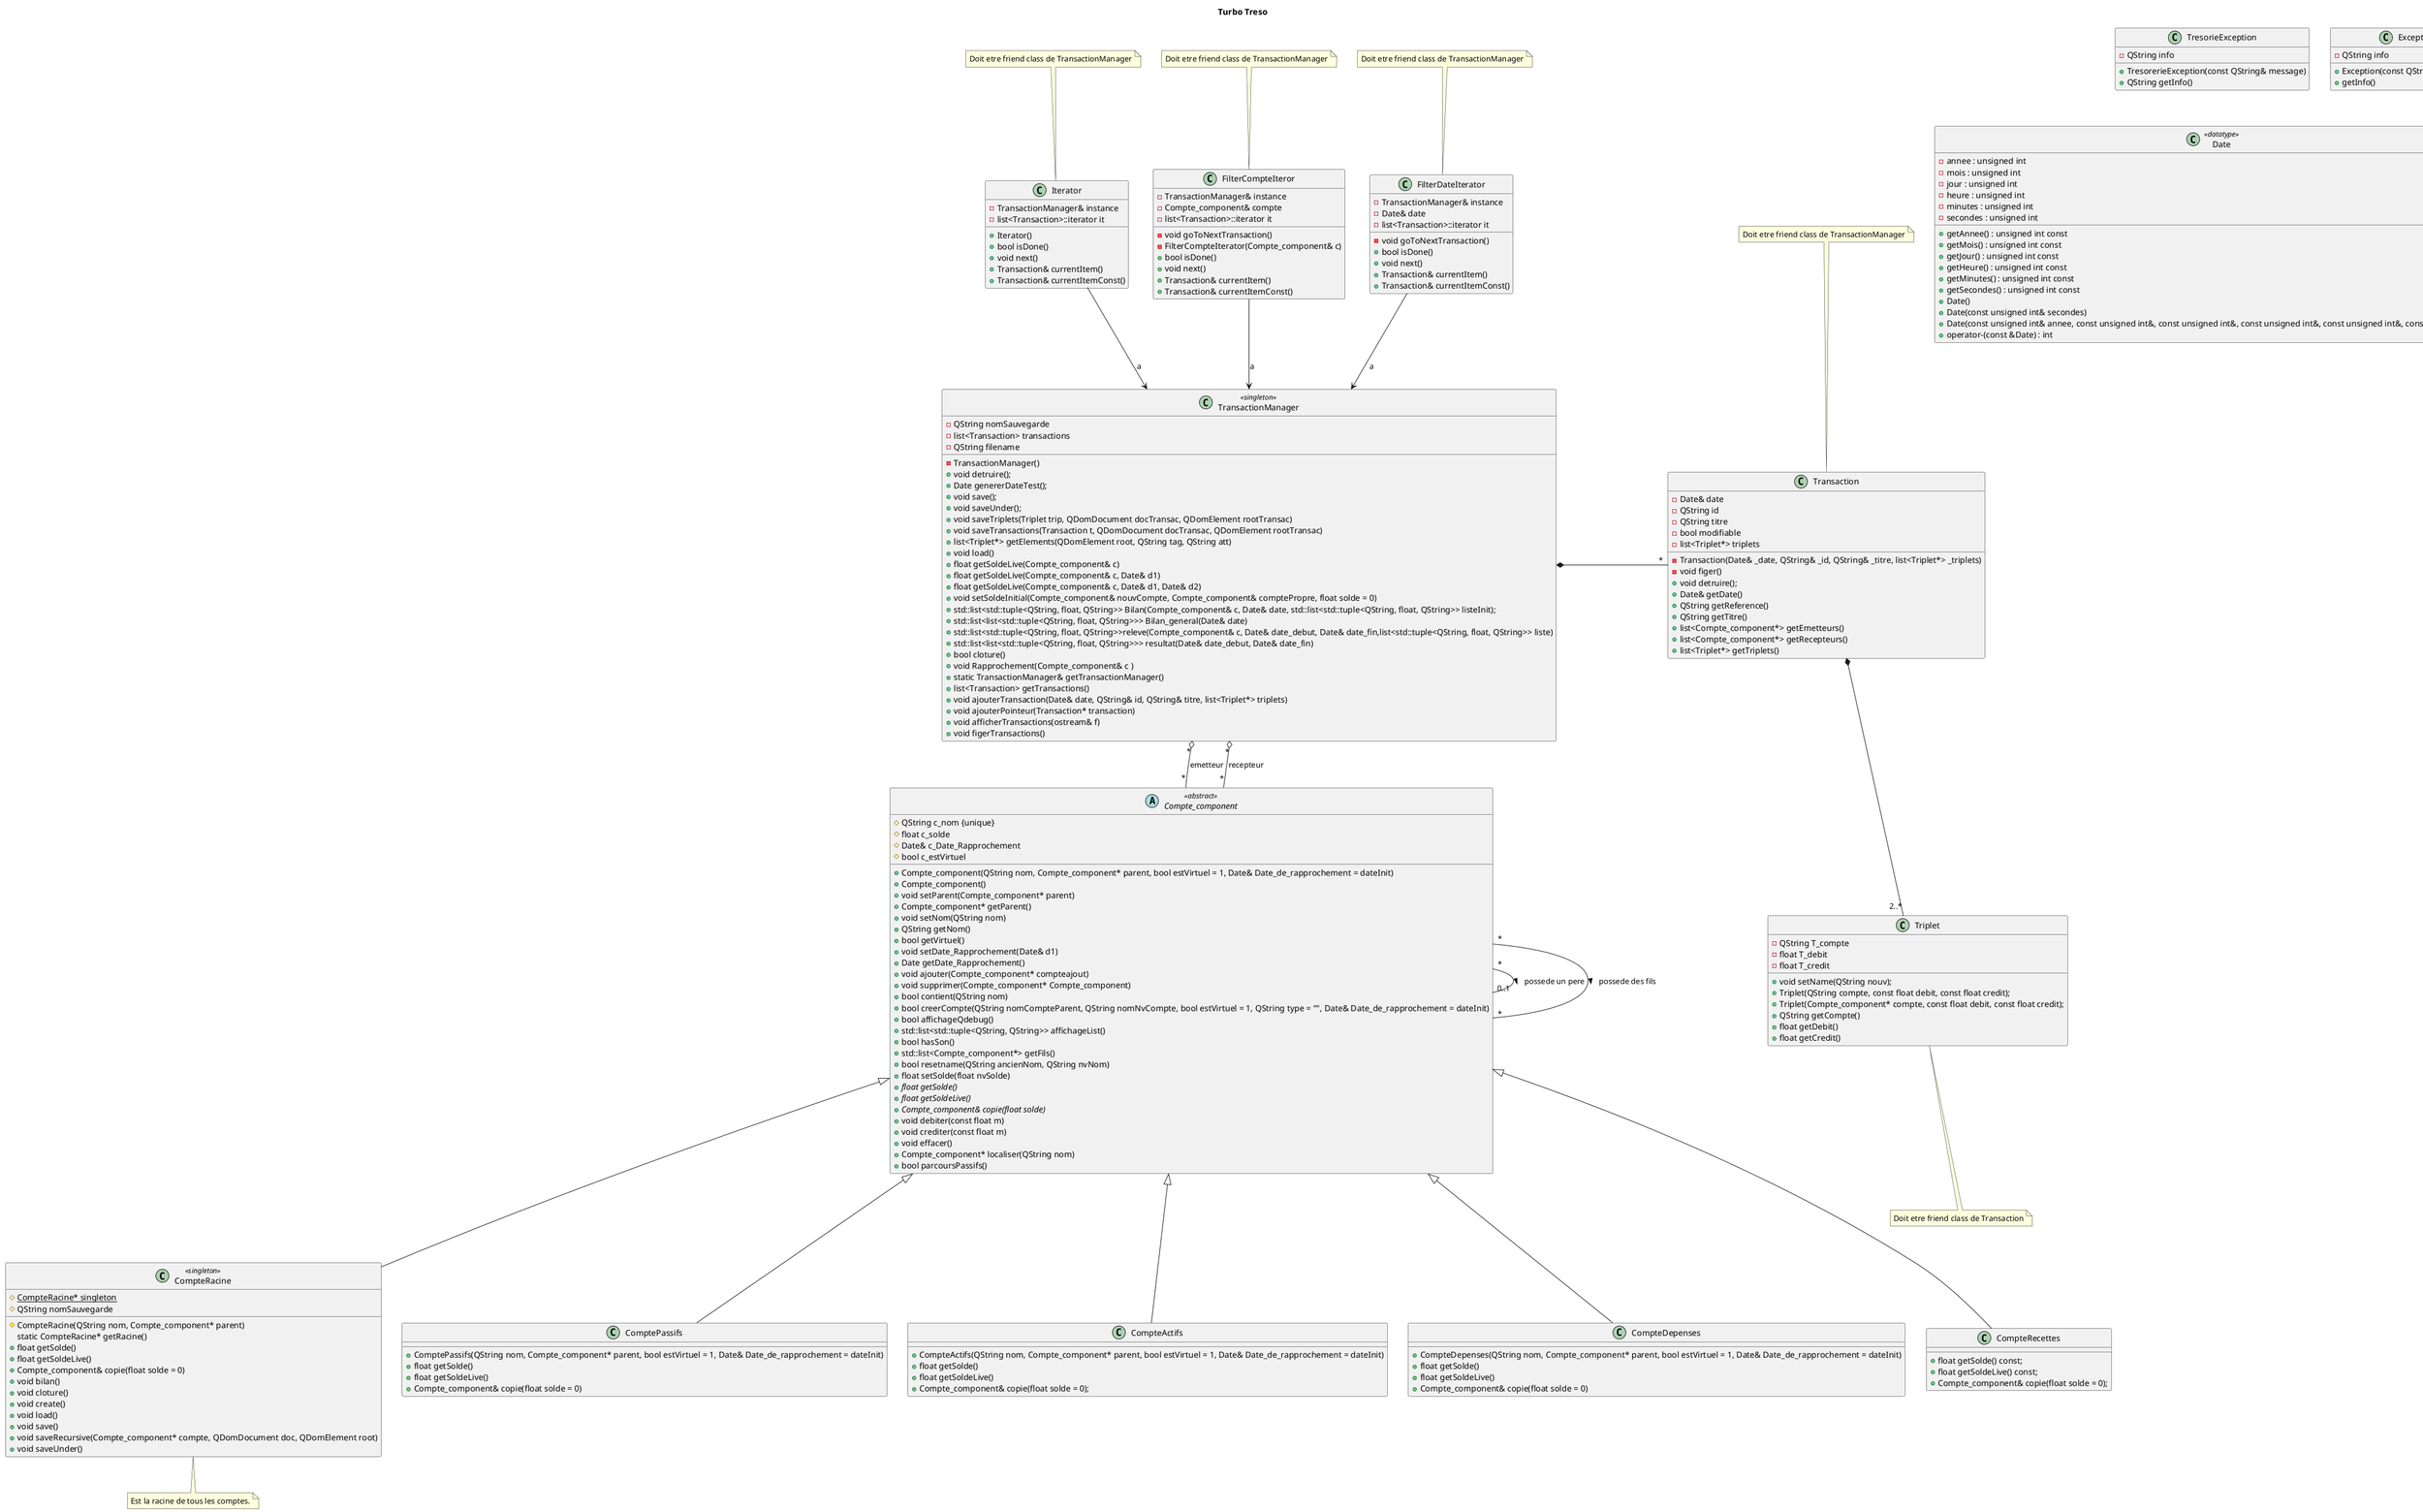 @startuml

title Turbo Treso

abstract class Compte_component <<abstract>>{
  #QString c_nom {unique}
  #float c_solde
  #Date& c_Date_Rapprochement
  #bool c_estVirtuel
  +Compte_component(QString nom, Compte_component* parent, bool estVirtuel = 1, Date& Date_de_rapprochement = dateInit)
  +Compte_component()
  +void setParent(Compte_component* parent)
  +Compte_component* getParent()
  +void setNom(QString nom)
  +QString getNom()
  +bool getVirtuel()
  +void setDate_Rapprochement(Date& d1)
  +Date getDate_Rapprochement()
  +void ajouter(Compte_component* compteajout)
  +void supprimer(Compte_component* Compte_component)
  +bool contient(QString nom)
  +bool creerCompte(QString nomCompteParent, QString nomNvCompte, bool estVirtuel = 1, QString type = "", Date& Date_de_rapprochement = dateInit)
  +bool affichageQdebug()
  +std::list<std::tuple<QString, QString>> affichageList()
  +bool hasSon()
  +std::list<Compte_component*> getFils()
  +bool resetname(QString ancienNom, QString nvNom)
  +float setSolde(float nvSolde)
  +{abstract} float getSolde()
  +{abstract} float getSoldeLive()
  +{abstract} Compte_component& copie(float solde)
  +void debiter(const float m)
  +void crediter(const float m)
  +void effacer()
  +Compte_component* localiser(QString nom)
  +bool parcoursPassifs()
}

class TransactionManager <<singleton>>{
  -QString nomSauvegarde
  -list<Transaction> transactions
  -QString filename
  -TransactionManager()
  +void detruire();
  +Date genererDateTest();
  +void save();
  +void saveUnder();
  +void saveTriplets(Triplet trip, QDomDocument docTransac, QDomElement rootTransac)
  +void saveTransactions(Transaction t, QDomDocument docTransac, QDomElement rootTransac)
  +list<Triplet*> getElements(QDomElement root, QString tag, QString att)
  +void load()
  +float getSoldeLive(Compte_component& c)
  +float getSoldeLive(Compte_component& c, Date& d1)
  +float getSoldeLive(Compte_component& c, Date& d1, Date& d2)
  +void setSoldeInitial(Compte_component& nouvCompte, Compte_component& comptePropre, float solde = 0)
  +std::list<std::tuple<QString, float, QString>> Bilan(Compte_component& c, Date& date, std::list<std::tuple<QString, float, QString>> listeInit);
  +std::list<list<std::tuple<QString, float, QString>>> Bilan_general(Date& date)
  +std::list<std::tuple<QString, float, QString>>releve(Compte_component& c, Date& date_debut, Date& date_fin,list<std::tuple<QString, float, QString>> liste)
  +std::list<list<std::tuple<QString, float, QString>>> resultat(Date& date_debut, Date& date_fin)
  +bool cloture()
  +void Rapprochement(Compte_component& c )
  +static TransactionManager& getTransactionManager()
  +list<Transaction> getTransactions()
  +void ajouterTransaction(Date& date, QString& id, QString& titre, list<Triplet*> triplets)
  +void ajouterPointeur(Transaction* transaction)
  +void afficherTransactions(ostream& f)
  +void figerTransactions()
}

class Iterator{
  -TransactionManager& instance
  -list<Transaction>::iterator it
  +Iterator()
  +bool isDone()
  +void next()
  +Transaction& currentItem()
  +Transaction& currentItemConst()
}

note top : Doit etre friend class de TransactionManager

class FilterCompteIteror{
  -TransactionManager& instance
  -Compte_component& compte
  -list<Transaction>::iterator it
  -void goToNextTransaction()
  -FilterCompteIterator(Compte_component& c)
  +bool isDone()
  +void next()
  +Transaction& currentItem()
  +Transaction& currentItemConst()
}

note top : Doit etre friend class de TransactionManager

class FilterDateIterator{
  -TransactionManager& instance
  -Date& date
  -list<Transaction>::iterator it
  -void goToNextTransaction()
  +bool isDone()
  +void next()
  +Transaction& currentItem()
  +Transaction& currentItemConst()
}

note top : Doit etre friend class de TransactionManager

class Transaction{
  -Date& date
  -QString id
  -QString titre
  -bool modifiable
  -list<Triplet*> triplets
  -Transaction(Date& _date, QString& _id, QString& _titre, list<Triplet*> _triplets)
  -void figer()
  +void detruire();
  +Date& getDate()
  +QString getReference()
  +QString getTitre()
  +list<Compte_component*> getEmetteurs()
  +list<Compte_component*> getRecepteurs()
  +list<Triplet*> getTriplets()
}

note top : Doit etre friend class de TransactionManager

class Triplet{
  -QString T_compte
  -float T_debit
  -float T_credit
  +void setName(QString nouv);
  +Triplet(QString compte, const float debit, const float credit);
  +Triplet(Compte_component* compte, const float debit, const float credit);
  +QString getCompte()
  +float getDebit()
  +float getCredit()
}

note bottom : Doit etre friend class de Transaction

class CompteRacine <<singleton>>{
  #{static} CompteRacine* singleton
  #QString nomSauvegarde
  #CompteRacine(QString nom, Compte_component* parent)
  static CompteRacine* getRacine()
  +float getSolde()
  +float getSoldeLive()
  +Compte_component& copie(float solde = 0)
  +void bilan()
  +void cloture()
  +void create()
  +void load()
  +void save()
  +void saveRecursive(Compte_component* compte, QDomDocument doc, QDomElement root)
  +void saveUnder()
}

note bottom : Est la racine de tous les comptes.

class ComptePassifs{
  +ComptePassifs(QString nom, Compte_component* parent, bool estVirtuel = 1, Date& Date_de_rapprochement = dateInit)
  +float getSolde()
  +float getSoldeLive()
  +Compte_component& copie(float solde = 0)
}

class CompteActifs{
  +CompteActifs(QString nom, Compte_component* parent, bool estVirtuel = 1, Date& Date_de_rapprochement = dateInit)
  +float getSolde()
  +float getSoldeLive()
  +Compte_component& copie(float solde = 0);
}

class CompteDepenses{
  +CompteDepenses(QString nom, Compte_component* parent, bool estVirtuel = 1, Date& Date_de_rapprochement = dateInit)
  +float getSolde()
  +float getSoldeLive()
  +Compte_component& copie(float solde = 0)
}

class CompteRecettes{
  +float getSolde() const;
  +float getSoldeLive() const;
  +Compte_component& copie(float solde = 0);
}

class TresorieException{
  -QString info
  +TresorerieException(const QString& message)
  +QString getInfo()
}

class Exception{
  -QString info
  +Exception(const QString& message)
  +getInfo()
}

class Date <<datatype>>{
  - annee : unsigned int
  - mois : unsigned int
  - jour : unsigned int
  - heure : unsigned int
  - minutes : unsigned int
  - secondes : unsigned int
  + getAnnee() : unsigned int const
  + getMois() : unsigned int const
  + getJour() : unsigned int const
  + getHeure() : unsigned int const
  + getMinutes() : unsigned int const
  + getSecondes() : unsigned int const
  + Date()
  + Date(const unsigned int& secondes)
  + Date(const unsigned int& annee, const unsigned int&, const unsigned int&, const unsigned int&, const unsigned int&, const unsigned int&)
  + operator-(const &Date) : int
}


Compte_component "*" -- "0..1" Compte_component : > possede un pere
Compte_component "*" -- "*" Compte_component : > possede des fils


Compte_component <|--- CompteRacine

Compte_component <|--- ComptePassifs
Compte_component <|--- CompteActifs
Compte_component <|--- CompteDepenses
Compte_component <|--- CompteRecettes

TransactionManager "*" o-- "*" Compte_component : emetteur
TransactionManager "*" o-- "*" Compte_component : recepteur


TransactionManager *- "*" Transaction

Transaction *-- "2..*" Triplet


Iterator --> TransactionManager : a
FilterCompteIteror --> TransactionManager : a
FilterDateIterator --> TransactionManager : a


@enduml
